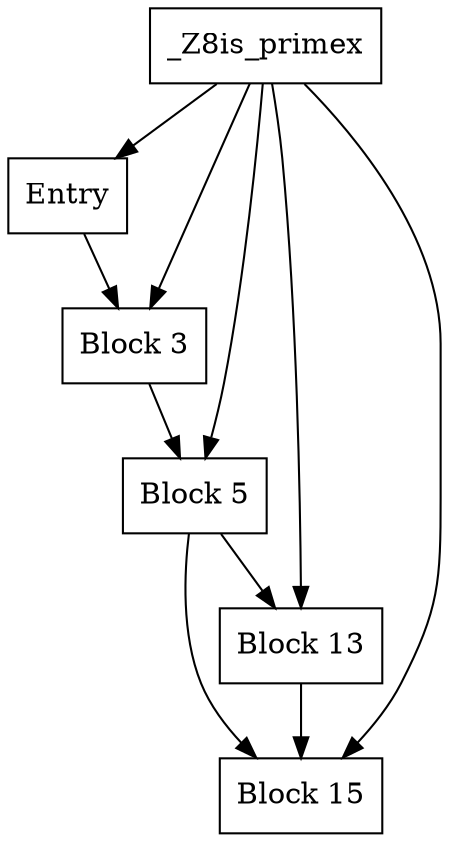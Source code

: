 digraph CallGraph {
    // Nodes
    node [shape=box];
    is_primex [label="_Z8is_primex"];

    // Edges
    // Since the function does not call any other functions, there's no outgoing edge.
    // However, we can still represent the flow between basic blocks.
    block1 [label="Entry"];
    block2 [label="Block 3"];
    block3 [label="Block 5"];
    block4 [label="Block 13"];
    block5 [label="Block 15"];

    // Function to basic blocks mapping
    is_primex -> block1;
    is_primex -> block2;
    is_primex -> block3;
    is_primex -> block4;
    is_primex -> block5;

    // Basic block control flow
    block1 -> block2;
    block2 -> block3;
    block3 -> block4;
    block3 -> block5;
    block4 -> block5;
}
